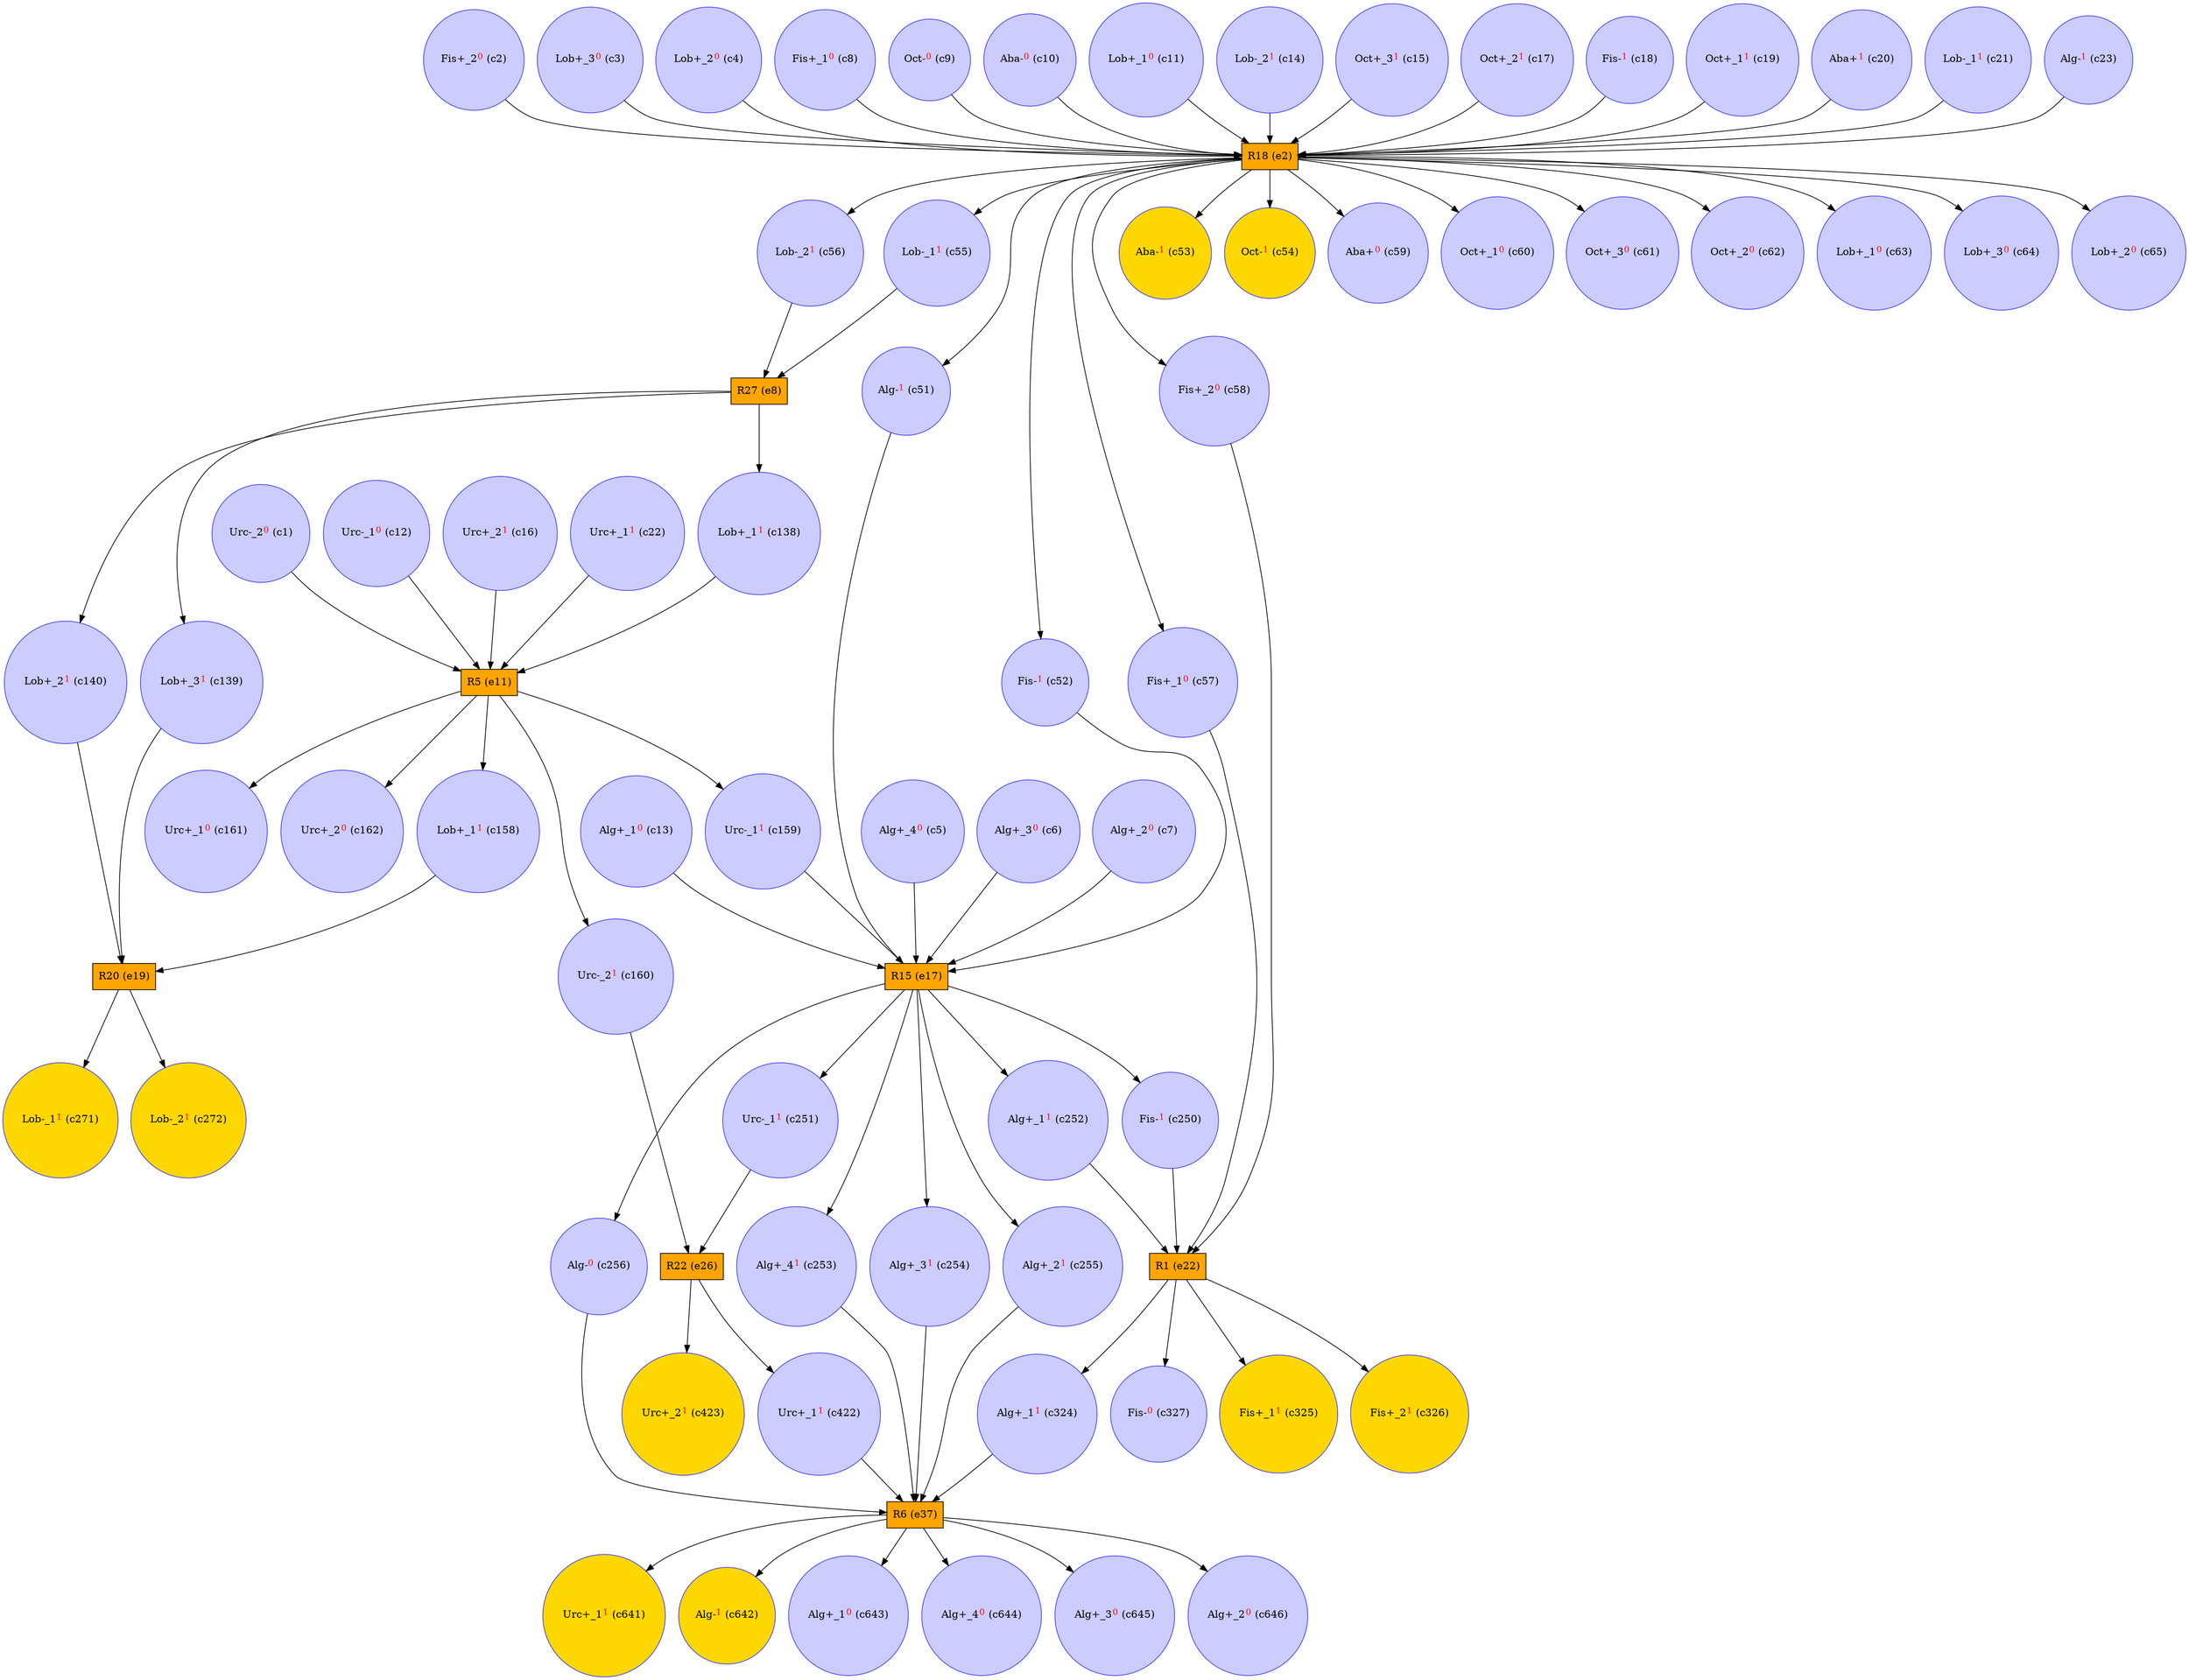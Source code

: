 digraph test {
  c1 -> e11;
  c2 -> e2;
  c3 -> e2;
  c4 -> e2;
  c5 -> e17;
  c6 -> e17;
  c7 -> e17;
  c8 -> e2;
  c9 -> e2;
  c10 -> e2;
  c11 -> e2;
  c12 -> e11;
  c13 -> e17;
  c14 -> e2;
  c15 -> e2;
  c16 -> e11;
  c17 -> e2;
  c18 -> e2;
  c19 -> e2;
  c20 -> e2;
  c21 -> e2;
  c22 -> e11;
  c23 -> e2;
  e2 -> c51;
  c51 -> e17;
  e2 -> c52;
  c52 -> e17;
  e2 -> c53;
  e2 -> c54;
  e2 -> c55;
  c55 -> e8;
  e2 -> c56;
  c56 -> e8;
  e2 -> c57;
  c57 -> e22;
  e2 -> c58;
  c58 -> e22;
  e2 -> c59;
  e2 -> c60;
  e2 -> c61;
  e2 -> c62;
  e2 -> c63;
  e2 -> c64;
  e2 -> c65;
  e8 -> c138;
  c138 -> e11;
  e8 -> c139;
  c139 -> e19;
  e8 -> c140;
  c140 -> e19;
  e11 -> c158;
  c158 -> e19;
  e11 -> c159;
  c159 -> e17;
  e11 -> c160;
  c160 -> e26;
  e11 -> c161;
  e11 -> c162;
  e17 -> c250;
  c250 -> e22;
  e17 -> c251;
  c251 -> e26;
  e17 -> c252;
  c252 -> e22;
  e17 -> c253;
  c253 -> e37;
  e17 -> c254;
  c254 -> e37;
  e17 -> c255;
  c255 -> e37;
  e17 -> c256;
  c256 -> e37;
  e19 -> c271;
  e19 -> c272;
  e22 -> c324;
  c324 -> e37;
  e22 -> c325;
  e22 -> c326;
  e22 -> c327;
  e26 -> c422;
  c422 -> e37;
  e26 -> c423;
  e37 -> c641;
  e37 -> c642;
  e37 -> c643;
  e37 -> c644;
  e37 -> c645;
  e37 -> c646;
  c1 [color="#4040ff" fillcolor="#ccccff" label= <Urc-_2<FONT COLOR="red"><SUP>0</SUP></FONT>&nbsp;(c1)> shape=circle style=filled];
  c2 [color="#4040ff" fillcolor="#ccccff" label= <Fis+_2<FONT COLOR="red"><SUP>0</SUP></FONT>&nbsp;(c2)> shape=circle style=filled];
  c3 [color="#4040ff" fillcolor="#ccccff" label= <Lob+_3<FONT COLOR="red"><SUP>0</SUP></FONT>&nbsp;(c3)> shape=circle style=filled];
  c4 [color="#4040ff" fillcolor="#ccccff" label= <Lob+_2<FONT COLOR="red"><SUP>0</SUP></FONT>&nbsp;(c4)> shape=circle style=filled];
  c5 [color="#4040ff" fillcolor="#ccccff" label= <Alg+_4<FONT COLOR="red"><SUP>0</SUP></FONT>&nbsp;(c5)> shape=circle style=filled];
  c6 [color="#4040ff" fillcolor="#ccccff" label= <Alg+_3<FONT COLOR="red"><SUP>0</SUP></FONT>&nbsp;(c6)> shape=circle style=filled];
  c7 [color="#4040ff" fillcolor="#ccccff" label= <Alg+_2<FONT COLOR="red"><SUP>0</SUP></FONT>&nbsp;(c7)> shape=circle style=filled];
  c8 [color="#4040ff" fillcolor="#ccccff" label= <Fis+_1<FONT COLOR="red"><SUP>0</SUP></FONT>&nbsp;(c8)> shape=circle style=filled];
  c9 [color="#4040ff" fillcolor="#ccccff" label= <Oct-<FONT COLOR="red"><SUP>0</SUP></FONT>&nbsp;(c9)> shape=circle style=filled];
  c10 [color="#4040ff" fillcolor="#ccccff" label= <Aba-<FONT COLOR="red"><SUP>0</SUP></FONT>&nbsp;(c10)> shape=circle style=filled];
  c11 [color="#4040ff" fillcolor="#ccccff" label= <Lob+_1<FONT COLOR="red"><SUP>0</SUP></FONT>&nbsp;(c11)> shape=circle style=filled];
  c12 [color="#4040ff" fillcolor="#ccccff" label= <Urc-_1<FONT COLOR="red"><SUP>0</SUP></FONT>&nbsp;(c12)> shape=circle style=filled];
  c13 [color="#4040ff" fillcolor="#ccccff" label= <Alg+_1<FONT COLOR="red"><SUP>0</SUP></FONT>&nbsp;(c13)> shape=circle style=filled];
  c14 [color="#4040ff" fillcolor="#ccccff" label= <Lob-_2<FONT COLOR="red"><SUP>1</SUP></FONT>&nbsp;(c14)> shape=circle style=filled];
  c15 [color="#4040ff" fillcolor="#ccccff" label= <Oct+_3<FONT COLOR="red"><SUP>1</SUP></FONT>&nbsp;(c15)> shape=circle style=filled];
  c16 [color="#4040ff" fillcolor="#ccccff" label= <Urc+_2<FONT COLOR="red"><SUP>1</SUP></FONT>&nbsp;(c16)> shape=circle style=filled];
  c17 [color="#4040ff" fillcolor="#ccccff" label= <Oct+_2<FONT COLOR="red"><SUP>1</SUP></FONT>&nbsp;(c17)> shape=circle style=filled];
  c18 [color="#4040ff" fillcolor="#ccccff" label= <Fis-<FONT COLOR="red"><SUP>1</SUP></FONT>&nbsp;(c18)> shape=circle style=filled];
  c19 [color="#4040ff" fillcolor="#ccccff" label= <Oct+_1<FONT COLOR="red"><SUP>1</SUP></FONT>&nbsp;(c19)> shape=circle style=filled];
  c20 [color="#4040ff" fillcolor="#ccccff" label= <Aba+<FONT COLOR="red"><SUP>1</SUP></FONT>&nbsp;(c20)> shape=circle style=filled];
  c21 [color="#4040ff" fillcolor="#ccccff" label= <Lob-_1<FONT COLOR="red"><SUP>1</SUP></FONT>&nbsp;(c21)> shape=circle style=filled];
  c22 [color="#4040ff" fillcolor="#ccccff" label= <Urc+_1<FONT COLOR="red"><SUP>1</SUP></FONT>&nbsp;(c22)> shape=circle style=filled];
  c23 [color="#4040ff" fillcolor="#ccccff" label= <Alg-<FONT COLOR="red"><SUP>1</SUP></FONT>&nbsp;(c23)> shape=circle style=filled];
  c51 [color="#4040ff" fillcolor="#ccccff" label= <Alg-<FONT COLOR="red"><SUP>1</SUP></FONT>&nbsp;(c51)> shape=circle style=filled];
  c52 [color="#4040ff" fillcolor="#ccccff" label= <Fis-<FONT COLOR="red"><SUP>1</SUP></FONT>&nbsp;(c52)> shape=circle style=filled];
  c53 [color="#4040ff" fillcolor="gold" label= <Aba-<FONT COLOR="red"><SUP>1</SUP></FONT>&nbsp;(c53)> shape=circle style=filled];
  c54 [color="#4040ff" fillcolor="gold" label= <Oct-<FONT COLOR="red"><SUP>1</SUP></FONT>&nbsp;(c54)> shape=circle style=filled];
  c55 [color="#4040ff" fillcolor="#ccccff" label= <Lob-_1<FONT COLOR="red"><SUP>1</SUP></FONT>&nbsp;(c55)> shape=circle style=filled];
  c56 [color="#4040ff" fillcolor="#ccccff" label= <Lob-_2<FONT COLOR="red"><SUP>1</SUP></FONT>&nbsp;(c56)> shape=circle style=filled];
  c57 [color="#4040ff" fillcolor="#ccccff" label= <Fis+_1<FONT COLOR="red"><SUP>0</SUP></FONT>&nbsp;(c57)> shape=circle style=filled];
  c58 [color="#4040ff" fillcolor="#ccccff" label= <Fis+_2<FONT COLOR="red"><SUP>0</SUP></FONT>&nbsp;(c58)> shape=circle style=filled];
  c59 [color="#4040ff" fillcolor="#ccccff" label= <Aba+<FONT COLOR="red"><SUP>0</SUP></FONT>&nbsp;(c59)> shape=circle style=filled];
  c60 [color="#4040ff" fillcolor="#ccccff" label= <Oct+_1<FONT COLOR="red"><SUP>0</SUP></FONT>&nbsp;(c60)> shape=circle style=filled];
  c61 [color="#4040ff" fillcolor="#ccccff" label= <Oct+_3<FONT COLOR="red"><SUP>0</SUP></FONT>&nbsp;(c61)> shape=circle style=filled];
  c62 [color="#4040ff" fillcolor="#ccccff" label= <Oct+_2<FONT COLOR="red"><SUP>0</SUP></FONT>&nbsp;(c62)> shape=circle style=filled];
  c63 [color="#4040ff" fillcolor="#ccccff" label= <Lob+_1<FONT COLOR="red"><SUP>0</SUP></FONT>&nbsp;(c63)> shape=circle style=filled];
  c64 [color="#4040ff" fillcolor="#ccccff" label= <Lob+_3<FONT COLOR="red"><SUP>0</SUP></FONT>&nbsp;(c64)> shape=circle style=filled];
  c65 [color="#4040ff" fillcolor="#ccccff" label= <Lob+_2<FONT COLOR="red"><SUP>0</SUP></FONT>&nbsp;(c65)> shape=circle style=filled];
  c138 [color="#4040ff" fillcolor="#ccccff" label= <Lob+_1<FONT COLOR="red"><SUP>1</SUP></FONT>&nbsp;(c138)> shape=circle style=filled];
  c139 [color="#4040ff" fillcolor="#ccccff" label= <Lob+_3<FONT COLOR="red"><SUP>1</SUP></FONT>&nbsp;(c139)> shape=circle style=filled];
  c140 [color="#4040ff" fillcolor="#ccccff" label= <Lob+_2<FONT COLOR="red"><SUP>1</SUP></FONT>&nbsp;(c140)> shape=circle style=filled];
  c158 [color="#4040ff" fillcolor="#ccccff" label= <Lob+_1<FONT COLOR="red"><SUP>1</SUP></FONT>&nbsp;(c158)> shape=circle style=filled];
  c159 [color="#4040ff" fillcolor="#ccccff" label= <Urc-_1<FONT COLOR="red"><SUP>1</SUP></FONT>&nbsp;(c159)> shape=circle style=filled];
  c160 [color="#4040ff" fillcolor="#ccccff" label= <Urc-_2<FONT COLOR="red"><SUP>1</SUP></FONT>&nbsp;(c160)> shape=circle style=filled];
  c161 [color="#4040ff" fillcolor="#ccccff" label= <Urc+_1<FONT COLOR="red"><SUP>0</SUP></FONT>&nbsp;(c161)> shape=circle style=filled];
  c162 [color="#4040ff" fillcolor="#ccccff" label= <Urc+_2<FONT COLOR="red"><SUP>0</SUP></FONT>&nbsp;(c162)> shape=circle style=filled];
  c250 [color="#4040ff" fillcolor="#ccccff" label= <Fis-<FONT COLOR="red"><SUP>1</SUP></FONT>&nbsp;(c250)> shape=circle style=filled];
  c251 [color="#4040ff" fillcolor="#ccccff" label= <Urc-_1<FONT COLOR="red"><SUP>1</SUP></FONT>&nbsp;(c251)> shape=circle style=filled];
  c252 [color="#4040ff" fillcolor="#ccccff" label= <Alg+_1<FONT COLOR="red"><SUP>1</SUP></FONT>&nbsp;(c252)> shape=circle style=filled];
  c253 [color="#4040ff" fillcolor="#ccccff" label= <Alg+_4<FONT COLOR="red"><SUP>1</SUP></FONT>&nbsp;(c253)> shape=circle style=filled];
  c254 [color="#4040ff" fillcolor="#ccccff" label= <Alg+_3<FONT COLOR="red"><SUP>1</SUP></FONT>&nbsp;(c254)> shape=circle style=filled];
  c255 [color="#4040ff" fillcolor="#ccccff" label= <Alg+_2<FONT COLOR="red"><SUP>1</SUP></FONT>&nbsp;(c255)> shape=circle style=filled];
  c256 [color="#4040ff" fillcolor="#ccccff" label= <Alg-<FONT COLOR="red"><SUP>0</SUP></FONT>&nbsp;(c256)> shape=circle style=filled];
  c271 [color="#4040ff" fillcolor="gold" label= <Lob-_1<FONT COLOR="red"><SUP>1</SUP></FONT>&nbsp;(c271)> shape=circle style=filled];
  c272 [color="#4040ff" fillcolor="gold" label= <Lob-_2<FONT COLOR="red"><SUP>1</SUP></FONT>&nbsp;(c272)> shape=circle style=filled];
  c324 [color="#4040ff" fillcolor="#ccccff" label= <Alg+_1<FONT COLOR="red"><SUP>1</SUP></FONT>&nbsp;(c324)> shape=circle style=filled];
  c325 [color="#4040ff" fillcolor="gold" label= <Fis+_1<FONT COLOR="red"><SUP>1</SUP></FONT>&nbsp;(c325)> shape=circle style=filled];
  c326 [color="#4040ff" fillcolor="gold" label= <Fis+_2<FONT COLOR="red"><SUP>1</SUP></FONT>&nbsp;(c326)> shape=circle style=filled];
  c327 [color="#4040ff" fillcolor="#ccccff" label= <Fis-<FONT COLOR="red"><SUP>0</SUP></FONT>&nbsp;(c327)> shape=circle style=filled];
  c422 [color="#4040ff" fillcolor="#ccccff" label= <Urc+_1<FONT COLOR="red"><SUP>1</SUP></FONT>&nbsp;(c422)> shape=circle style=filled];
  c423 [color="#4040ff" fillcolor="gold" label= <Urc+_2<FONT COLOR="red"><SUP>1</SUP></FONT>&nbsp;(c423)> shape=circle style=filled];
  c641 [color="#4040ff" fillcolor="gold" label= <Urc+_1<FONT COLOR="red"><SUP>1</SUP></FONT>&nbsp;(c641)> shape=circle style=filled];
  c642 [color="#4040ff" fillcolor="gold" label= <Alg-<FONT COLOR="red"><SUP>1</SUP></FONT>&nbsp;(c642)> shape=circle style=filled];
  c643 [color="#4040ff" fillcolor="#ccccff" label= <Alg+_1<FONT COLOR="red"><SUP>0</SUP></FONT>&nbsp;(c643)> shape=circle style=filled];
  c644 [color="#4040ff" fillcolor="#ccccff" label= <Alg+_4<FONT COLOR="red"><SUP>0</SUP></FONT>&nbsp;(c644)> shape=circle style=filled];
  c645 [color="#4040ff" fillcolor="#ccccff" label= <Alg+_3<FONT COLOR="red"><SUP>0</SUP></FONT>&nbsp;(c645)> shape=circle style=filled];
  c646 [color="#4040ff" fillcolor="#ccccff" label= <Alg+_2<FONT COLOR="red"><SUP>0</SUP></FONT>&nbsp;(c646)> shape=circle style=filled];
  e2 [color="black" fillcolor="orange" label="R18 (e2)" shape=box style=filled];
  e8 [color="black" fillcolor="orange" label="R27 (e8)" shape=box style=filled];
  e11 [color="black" fillcolor="orange" label="R5 (e11)" shape=box style=filled];
  e17 [color="black" fillcolor="orange" label="R15 (e17)" shape=box style=filled];
  e19 [color="black" fillcolor="orange" label="R20 (e19)" shape=box style=filled];
  e22 [color="black" fillcolor="orange" label="R1 (e22)" shape=box style=filled];
  e26 [color="black" fillcolor="orange" label="R22 (e26)" shape=box style=filled];
  e37 [color="black" fillcolor="orange" label="R6 (e37)" shape=box style=filled];
}
